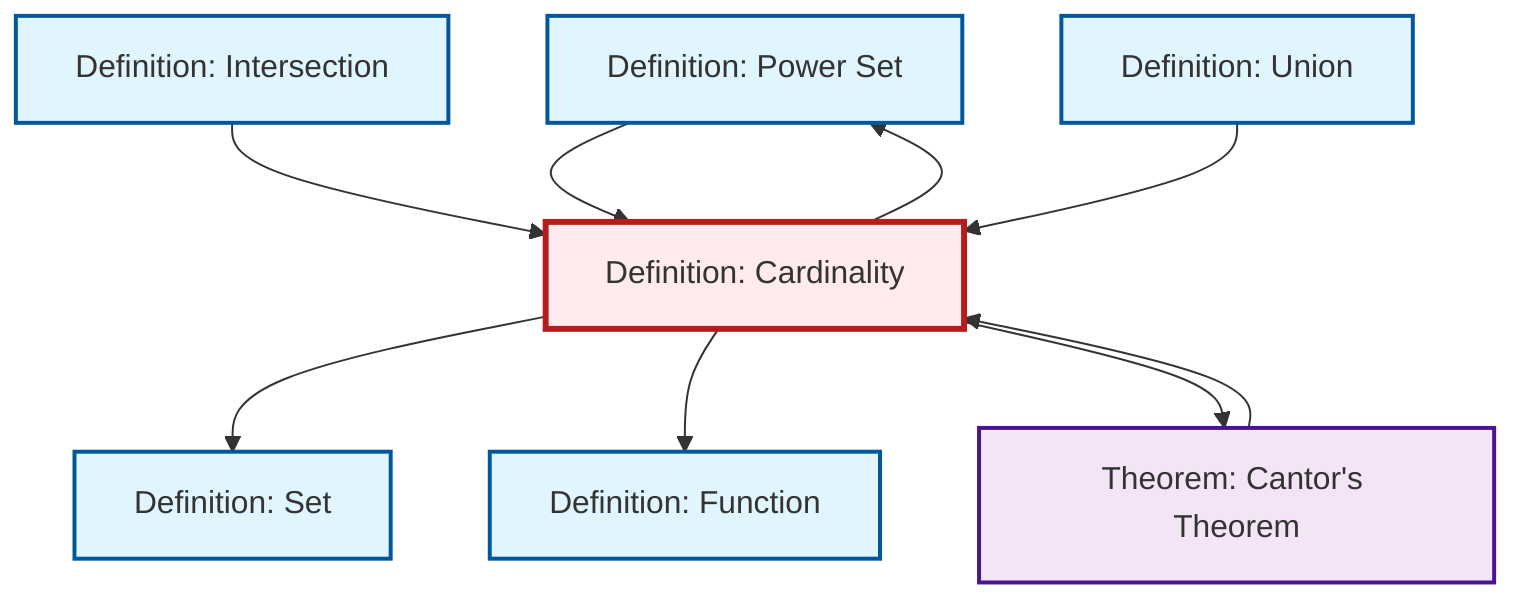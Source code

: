graph TD
    classDef definition fill:#e1f5fe,stroke:#01579b,stroke-width:2px
    classDef theorem fill:#f3e5f5,stroke:#4a148c,stroke-width:2px
    classDef axiom fill:#fff3e0,stroke:#e65100,stroke-width:2px
    classDef example fill:#e8f5e9,stroke:#1b5e20,stroke-width:2px
    classDef current fill:#ffebee,stroke:#b71c1c,stroke-width:3px
    def-set["Definition: Set"]:::definition
    def-power-set["Definition: Power Set"]:::definition
    thm-cantor["Theorem: Cantor's Theorem"]:::theorem
    def-intersection["Definition: Intersection"]:::definition
    def-union["Definition: Union"]:::definition
    def-function["Definition: Function"]:::definition
    def-cardinality["Definition: Cardinality"]:::definition
    def-power-set --> def-cardinality
    def-cardinality --> def-set
    def-cardinality --> def-power-set
    def-intersection --> def-cardinality
    thm-cantor --> def-cardinality
    def-union --> def-cardinality
    def-cardinality --> def-function
    def-cardinality --> thm-cantor
    class def-cardinality current
